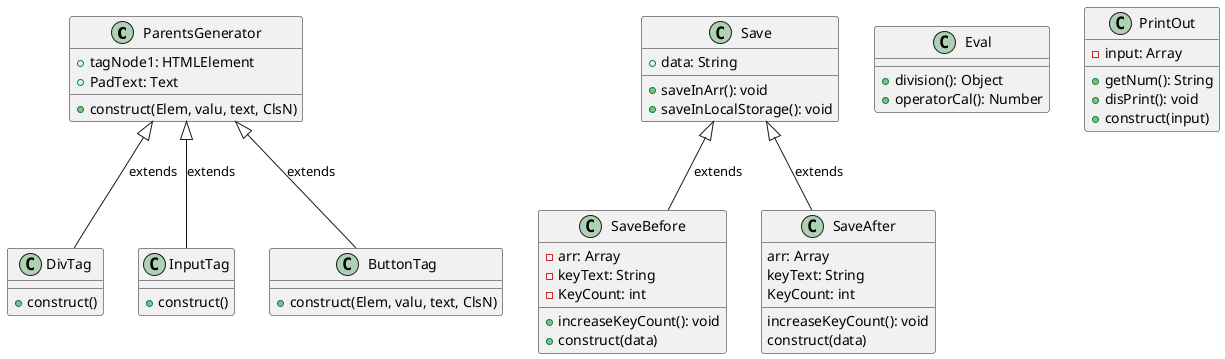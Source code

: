 @startuml team3
class ParentsGenerator {
    +tagNode1: HTMLElement
    +PadText: Text
    +construct(Elem, valu, text, ClsN)
}
class DivTag {
    +construct()
}
ParentsGenerator <|-- DivTag : extends
class InputTag {
    +construct()
}
ParentsGenerator <|-- InputTag : extends
class ButtonTag {
    +construct(Elem, valu, text, ClsN)
}
ParentsGenerator <|-- ButtonTag : extends
class Save {
    +data: String
    +saveInArr(): void
    +saveInLocalStorage(): void
}
class SaveBefore {
    -arr: Array
    -keyText: String
    -KeyCount: int
    +increaseKeyCount(): void
    +construct(data)
}
Save <|-- SaveBefore : extends
class SaveAfter {
    arr: Array
    keyText: String
    KeyCount: int
    increaseKeyCount(): void
    construct(data)
}
Save <|-- SaveAfter : extends
class Eval {
    +division(): Object
    +operatorCal(): Number
}
class PrintOut {
    -input: Array
    +getNum(): String
    +disPrint(): void
    +construct(input)
}
@enduml
